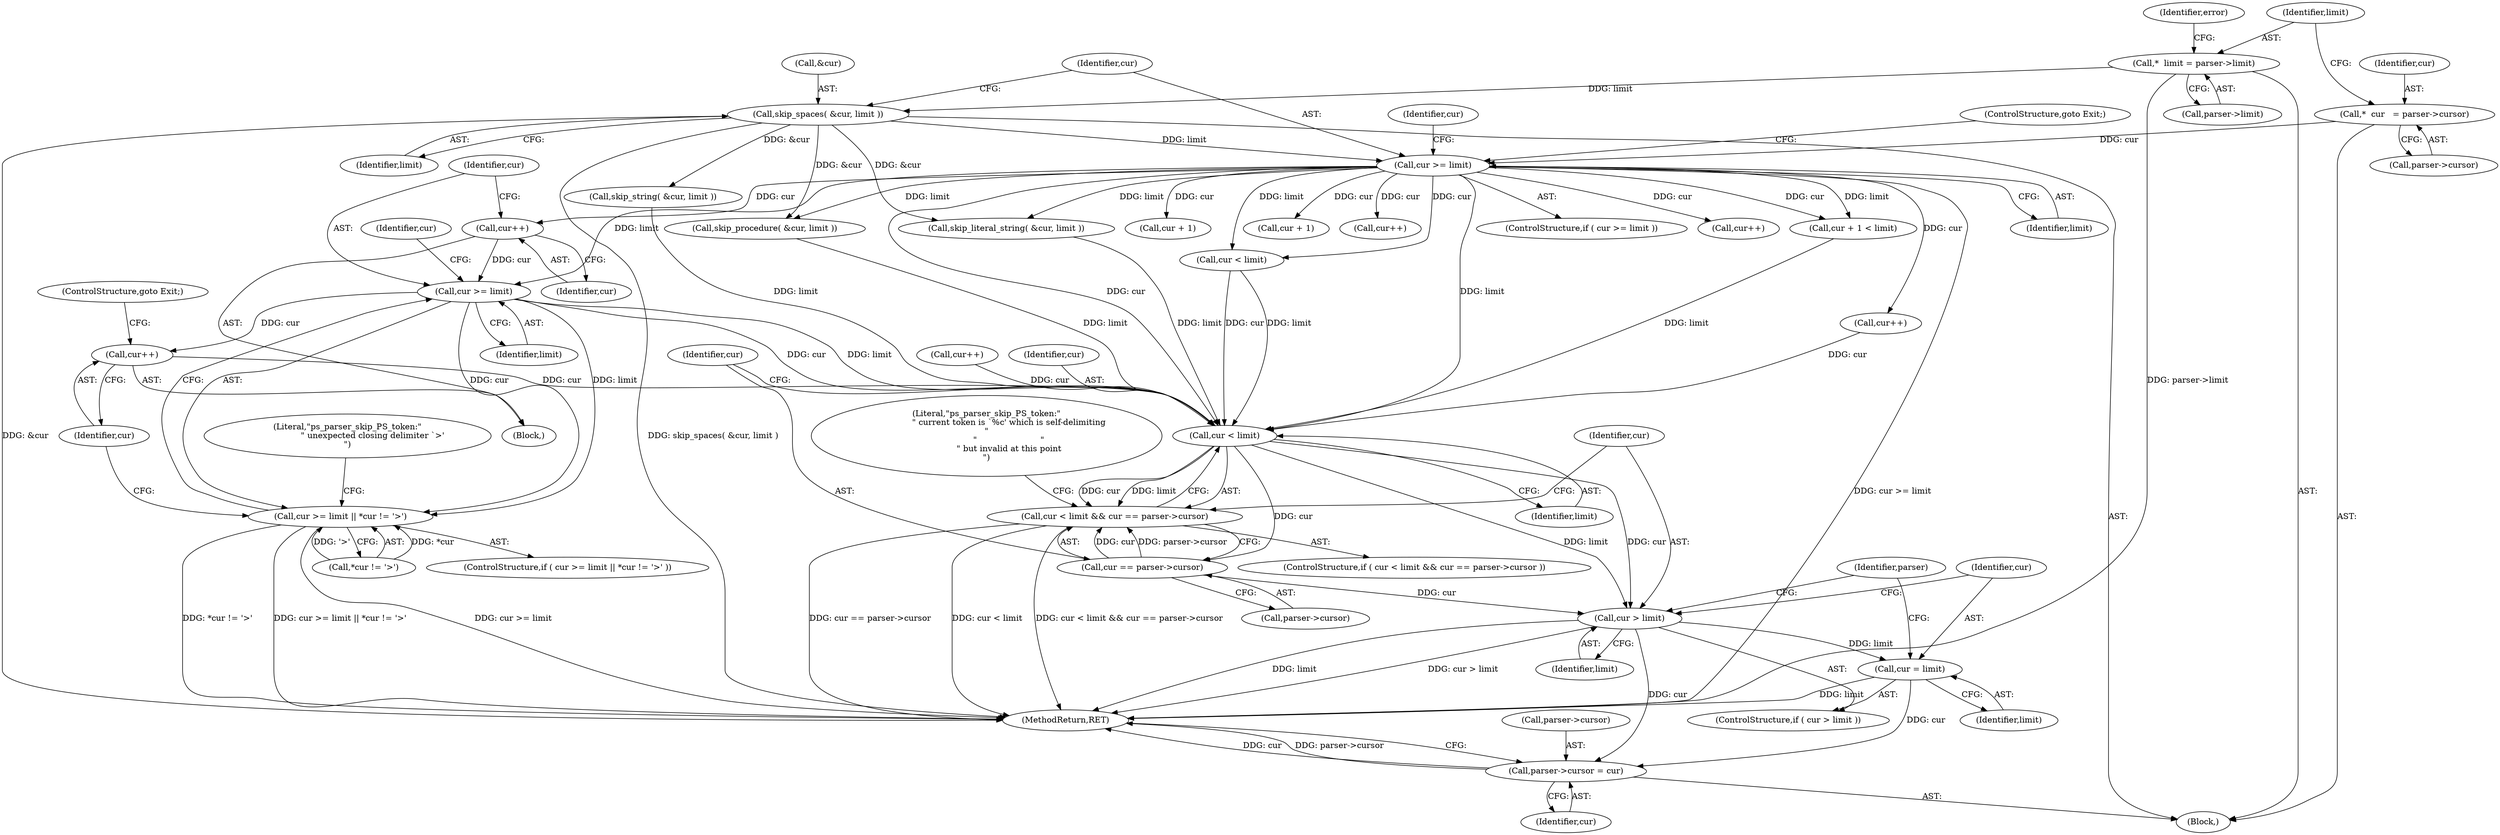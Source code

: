 digraph "0_savannah_db5a4a9ae7b0048f033361744421da8569642f73@pointer" {
"1000224" [label="(Call,cur >= limit)"];
"1000220" [label="(Call,cur++)"];
"1000138" [label="(Call,cur >= limit)"];
"1000118" [label="(Call,*  cur   = parser->cursor)"];
"1000133" [label="(Call,skip_spaces( &cur, limit ))"];
"1000124" [label="(Call,*  limit = parser->limit)"];
"1000223" [label="(Call,cur >= limit || *cur != '>')"];
"1000239" [label="(Call,cur++)"];
"1000264" [label="(Call,cur < limit)"];
"1000263" [label="(Call,cur < limit && cur == parser->cursor)"];
"1000267" [label="(Call,cur == parser->cursor)"];
"1000283" [label="(Call,cur > limit)"];
"1000286" [label="(Call,cur = limit)"];
"1000294" [label="(Call,parser->cursor = cur)"];
"1000240" [label="(Identifier,cur)"];
"1000226" [label="(Identifier,limit)"];
"1000119" [label="(Identifier,cur)"];
"1000224" [label="(Call,cur >= limit)"];
"1000219" [label="(Block,)"];
"1000268" [label="(Identifier,cur)"];
"1000263" [label="(Call,cur < limit && cur == parser->cursor)"];
"1000138" [label="(Call,cur >= limit)"];
"1000197" [label="(Call,cur + 1)"];
"1000269" [label="(Call,parser->cursor)"];
"1000288" [label="(Identifier,limit)"];
"1000295" [label="(Call,parser->cursor)"];
"1000116" [label="(Block,)"];
"1000146" [label="(Identifier,cur)"];
"1000191" [label="(Call,cur + 1)"];
"1000225" [label="(Identifier,cur)"];
"1000265" [label="(Identifier,cur)"];
"1000250" [label="(Call,cur < limit)"];
"1000294" [label="(Call,parser->cursor = cur)"];
"1000177" [label="(Call,skip_literal_string( &cur, limit ))"];
"1000266" [label="(Identifier,limit)"];
"1000204" [label="(Call,cur++)"];
"1000286" [label="(Call,cur = limit)"];
"1000247" [label="(Call,cur++)"];
"1000136" [label="(Identifier,limit)"];
"1000209" [label="(Call,skip_string( &cur, limit ))"];
"1000125" [label="(Identifier,limit)"];
"1000229" [label="(Identifier,cur)"];
"1000291" [label="(Identifier,parser)"];
"1000140" [label="(Identifier,limit)"];
"1000275" [label="(Literal,\"ps_parser_skip_PS_token:\"\n                 \" current token is `%c' which is self-delimiting\n\"\n                 \"                        \"\n                 \" but invalid at this point\n\")"];
"1000283" [label="(Call,cur > limit)"];
"1000264" [label="(Call,cur < limit)"];
"1000299" [label="(MethodReturn,RET)"];
"1000134" [label="(Call,&cur)"];
"1000262" [label="(ControlStructure,if ( cur < limit && cur == parser->cursor ))"];
"1000131" [label="(Identifier,error)"];
"1000239" [label="(Call,cur++)"];
"1000282" [label="(ControlStructure,if ( cur > limit ))"];
"1000133" [label="(Call,skip_spaces( &cur, limit ))"];
"1000164" [label="(Call,skip_procedure( &cur, limit ))"];
"1000190" [label="(Call,cur + 1 < limit)"];
"1000222" [label="(ControlStructure,if ( cur >= limit || *cur != '>' ))"];
"1000141" [label="(ControlStructure,goto Exit;)"];
"1000241" [label="(ControlStructure,goto Exit;)"];
"1000233" [label="(Literal,\"ps_parser_skip_PS_token:\"\n                   \" unexpected closing delimiter `>'\n\")"];
"1000284" [label="(Identifier,cur)"];
"1000220" [label="(Call,cur++)"];
"1000153" [label="(Call,cur++)"];
"1000227" [label="(Call,*cur != '>')"];
"1000287" [label="(Identifier,cur)"];
"1000126" [label="(Call,parser->limit)"];
"1000223" [label="(Call,cur >= limit || *cur != '>')"];
"1000285" [label="(Identifier,limit)"];
"1000221" [label="(Identifier,cur)"];
"1000139" [label="(Identifier,cur)"];
"1000120" [label="(Call,parser->cursor)"];
"1000118" [label="(Call,*  cur   = parser->cursor)"];
"1000267" [label="(Call,cur == parser->cursor)"];
"1000137" [label="(ControlStructure,if ( cur >= limit ))"];
"1000298" [label="(Identifier,cur)"];
"1000124" [label="(Call,*  limit = parser->limit)"];
"1000202" [label="(Call,cur++)"];
"1000224" -> "1000223"  [label="AST: "];
"1000224" -> "1000226"  [label="CFG: "];
"1000225" -> "1000224"  [label="AST: "];
"1000226" -> "1000224"  [label="AST: "];
"1000229" -> "1000224"  [label="CFG: "];
"1000223" -> "1000224"  [label="CFG: "];
"1000224" -> "1000223"  [label="DDG: cur"];
"1000224" -> "1000223"  [label="DDG: limit"];
"1000220" -> "1000224"  [label="DDG: cur"];
"1000138" -> "1000224"  [label="DDG: limit"];
"1000224" -> "1000239"  [label="DDG: cur"];
"1000224" -> "1000264"  [label="DDG: cur"];
"1000224" -> "1000264"  [label="DDG: limit"];
"1000220" -> "1000219"  [label="AST: "];
"1000220" -> "1000221"  [label="CFG: "];
"1000221" -> "1000220"  [label="AST: "];
"1000225" -> "1000220"  [label="CFG: "];
"1000138" -> "1000220"  [label="DDG: cur"];
"1000138" -> "1000137"  [label="AST: "];
"1000138" -> "1000140"  [label="CFG: "];
"1000139" -> "1000138"  [label="AST: "];
"1000140" -> "1000138"  [label="AST: "];
"1000141" -> "1000138"  [label="CFG: "];
"1000146" -> "1000138"  [label="CFG: "];
"1000138" -> "1000299"  [label="DDG: cur >= limit"];
"1000118" -> "1000138"  [label="DDG: cur"];
"1000133" -> "1000138"  [label="DDG: limit"];
"1000138" -> "1000153"  [label="DDG: cur"];
"1000138" -> "1000164"  [label="DDG: limit"];
"1000138" -> "1000177"  [label="DDG: limit"];
"1000138" -> "1000190"  [label="DDG: cur"];
"1000138" -> "1000190"  [label="DDG: limit"];
"1000138" -> "1000191"  [label="DDG: cur"];
"1000138" -> "1000197"  [label="DDG: cur"];
"1000138" -> "1000202"  [label="DDG: cur"];
"1000138" -> "1000247"  [label="DDG: cur"];
"1000138" -> "1000250"  [label="DDG: cur"];
"1000138" -> "1000250"  [label="DDG: limit"];
"1000138" -> "1000264"  [label="DDG: cur"];
"1000138" -> "1000264"  [label="DDG: limit"];
"1000118" -> "1000116"  [label="AST: "];
"1000118" -> "1000120"  [label="CFG: "];
"1000119" -> "1000118"  [label="AST: "];
"1000120" -> "1000118"  [label="AST: "];
"1000125" -> "1000118"  [label="CFG: "];
"1000133" -> "1000116"  [label="AST: "];
"1000133" -> "1000136"  [label="CFG: "];
"1000134" -> "1000133"  [label="AST: "];
"1000136" -> "1000133"  [label="AST: "];
"1000139" -> "1000133"  [label="CFG: "];
"1000133" -> "1000299"  [label="DDG: skip_spaces( &cur, limit )"];
"1000133" -> "1000299"  [label="DDG: &cur"];
"1000124" -> "1000133"  [label="DDG: limit"];
"1000133" -> "1000164"  [label="DDG: &cur"];
"1000133" -> "1000177"  [label="DDG: &cur"];
"1000133" -> "1000209"  [label="DDG: &cur"];
"1000124" -> "1000116"  [label="AST: "];
"1000124" -> "1000126"  [label="CFG: "];
"1000125" -> "1000124"  [label="AST: "];
"1000126" -> "1000124"  [label="AST: "];
"1000131" -> "1000124"  [label="CFG: "];
"1000124" -> "1000299"  [label="DDG: parser->limit"];
"1000223" -> "1000222"  [label="AST: "];
"1000223" -> "1000227"  [label="CFG: "];
"1000227" -> "1000223"  [label="AST: "];
"1000233" -> "1000223"  [label="CFG: "];
"1000240" -> "1000223"  [label="CFG: "];
"1000223" -> "1000299"  [label="DDG: *cur != '>'"];
"1000223" -> "1000299"  [label="DDG: cur >= limit || *cur != '>'"];
"1000223" -> "1000299"  [label="DDG: cur >= limit"];
"1000227" -> "1000223"  [label="DDG: *cur"];
"1000227" -> "1000223"  [label="DDG: '>'"];
"1000239" -> "1000219"  [label="AST: "];
"1000239" -> "1000240"  [label="CFG: "];
"1000240" -> "1000239"  [label="AST: "];
"1000241" -> "1000239"  [label="CFG: "];
"1000239" -> "1000264"  [label="DDG: cur"];
"1000264" -> "1000263"  [label="AST: "];
"1000264" -> "1000266"  [label="CFG: "];
"1000265" -> "1000264"  [label="AST: "];
"1000266" -> "1000264"  [label="AST: "];
"1000268" -> "1000264"  [label="CFG: "];
"1000263" -> "1000264"  [label="CFG: "];
"1000264" -> "1000263"  [label="DDG: cur"];
"1000264" -> "1000263"  [label="DDG: limit"];
"1000250" -> "1000264"  [label="DDG: cur"];
"1000250" -> "1000264"  [label="DDG: limit"];
"1000153" -> "1000264"  [label="DDG: cur"];
"1000204" -> "1000264"  [label="DDG: cur"];
"1000190" -> "1000264"  [label="DDG: limit"];
"1000177" -> "1000264"  [label="DDG: limit"];
"1000209" -> "1000264"  [label="DDG: limit"];
"1000164" -> "1000264"  [label="DDG: limit"];
"1000264" -> "1000267"  [label="DDG: cur"];
"1000264" -> "1000283"  [label="DDG: cur"];
"1000264" -> "1000283"  [label="DDG: limit"];
"1000263" -> "1000262"  [label="AST: "];
"1000263" -> "1000267"  [label="CFG: "];
"1000267" -> "1000263"  [label="AST: "];
"1000275" -> "1000263"  [label="CFG: "];
"1000284" -> "1000263"  [label="CFG: "];
"1000263" -> "1000299"  [label="DDG: cur == parser->cursor"];
"1000263" -> "1000299"  [label="DDG: cur < limit"];
"1000263" -> "1000299"  [label="DDG: cur < limit && cur == parser->cursor"];
"1000267" -> "1000263"  [label="DDG: cur"];
"1000267" -> "1000263"  [label="DDG: parser->cursor"];
"1000267" -> "1000269"  [label="CFG: "];
"1000268" -> "1000267"  [label="AST: "];
"1000269" -> "1000267"  [label="AST: "];
"1000267" -> "1000283"  [label="DDG: cur"];
"1000283" -> "1000282"  [label="AST: "];
"1000283" -> "1000285"  [label="CFG: "];
"1000284" -> "1000283"  [label="AST: "];
"1000285" -> "1000283"  [label="AST: "];
"1000287" -> "1000283"  [label="CFG: "];
"1000291" -> "1000283"  [label="CFG: "];
"1000283" -> "1000299"  [label="DDG: limit"];
"1000283" -> "1000299"  [label="DDG: cur > limit"];
"1000283" -> "1000286"  [label="DDG: limit"];
"1000283" -> "1000294"  [label="DDG: cur"];
"1000286" -> "1000282"  [label="AST: "];
"1000286" -> "1000288"  [label="CFG: "];
"1000287" -> "1000286"  [label="AST: "];
"1000288" -> "1000286"  [label="AST: "];
"1000291" -> "1000286"  [label="CFG: "];
"1000286" -> "1000299"  [label="DDG: limit"];
"1000286" -> "1000294"  [label="DDG: cur"];
"1000294" -> "1000116"  [label="AST: "];
"1000294" -> "1000298"  [label="CFG: "];
"1000295" -> "1000294"  [label="AST: "];
"1000298" -> "1000294"  [label="AST: "];
"1000299" -> "1000294"  [label="CFG: "];
"1000294" -> "1000299"  [label="DDG: cur"];
"1000294" -> "1000299"  [label="DDG: parser->cursor"];
}
